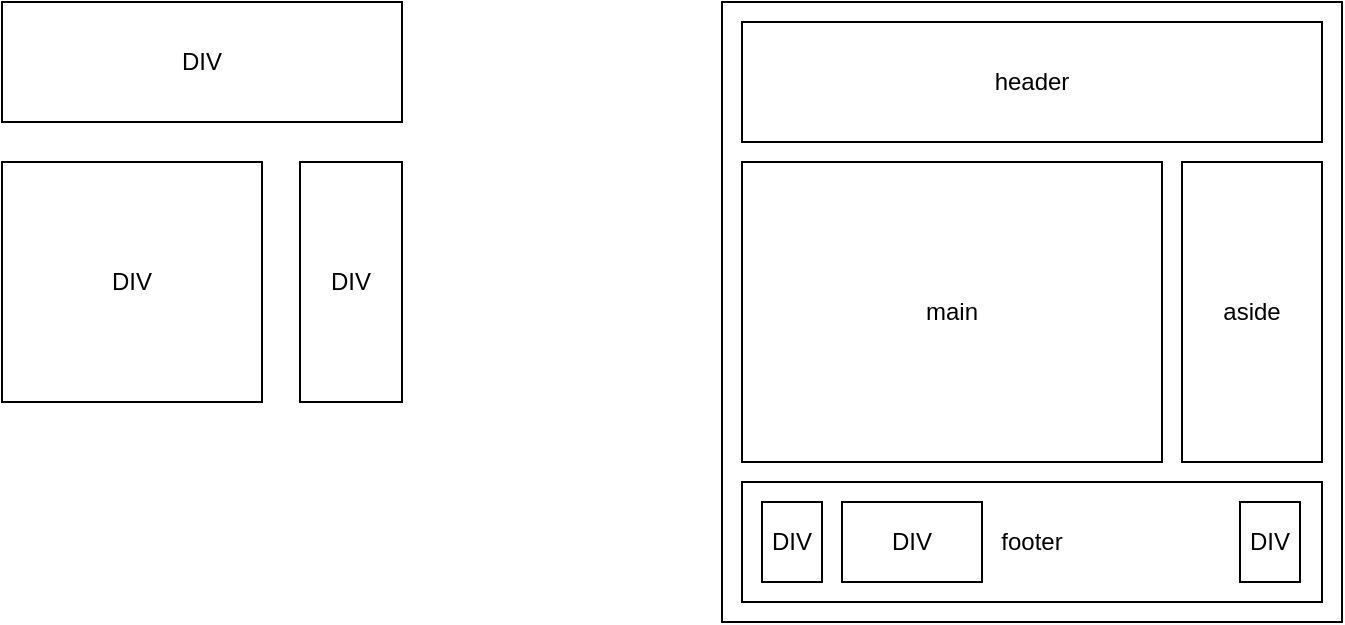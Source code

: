 <mxfile version="21.6.8" type="device">
  <diagram name="Page-1" id="80vOgqlpT0wxCzmjKzRD">
    <mxGraphModel dx="1120" dy="446" grid="1" gridSize="10" guides="1" tooltips="1" connect="1" arrows="1" fold="1" page="1" pageScale="1" pageWidth="1169" pageHeight="827" math="0" shadow="0">
      <root>
        <mxCell id="0" />
        <mxCell id="1" parent="0" />
        <mxCell id="QI8b02ntNRMKq8cDvT6d-1" value="" style="whiteSpace=wrap;html=1;aspect=fixed;" vertex="1" parent="1">
          <mxGeometry x="390" y="80" width="310" height="310" as="geometry" />
        </mxCell>
        <mxCell id="QI8b02ntNRMKq8cDvT6d-2" value="header" style="rounded=0;whiteSpace=wrap;html=1;" vertex="1" parent="1">
          <mxGeometry x="400" y="90" width="290" height="60" as="geometry" />
        </mxCell>
        <mxCell id="QI8b02ntNRMKq8cDvT6d-3" value="footer" style="rounded=0;whiteSpace=wrap;html=1;" vertex="1" parent="1">
          <mxGeometry x="400" y="320" width="290" height="60" as="geometry" />
        </mxCell>
        <mxCell id="QI8b02ntNRMKq8cDvT6d-4" value="main" style="rounded=0;whiteSpace=wrap;html=1;" vertex="1" parent="1">
          <mxGeometry x="400" y="160" width="210" height="150" as="geometry" />
        </mxCell>
        <mxCell id="QI8b02ntNRMKq8cDvT6d-5" value="aside" style="rounded=0;whiteSpace=wrap;html=1;" vertex="1" parent="1">
          <mxGeometry x="620" y="160" width="70" height="150" as="geometry" />
        </mxCell>
        <mxCell id="QI8b02ntNRMKq8cDvT6d-6" value="DIV" style="rounded=0;whiteSpace=wrap;html=1;" vertex="1" parent="1">
          <mxGeometry x="30" y="80" width="200" height="60" as="geometry" />
        </mxCell>
        <mxCell id="QI8b02ntNRMKq8cDvT6d-9" value="DIV" style="rounded=0;whiteSpace=wrap;html=1;" vertex="1" parent="1">
          <mxGeometry x="410" y="330" width="30" height="40" as="geometry" />
        </mxCell>
        <mxCell id="QI8b02ntNRMKq8cDvT6d-10" value="DIV" style="rounded=0;whiteSpace=wrap;html=1;" vertex="1" parent="1">
          <mxGeometry x="30" y="160" width="130" height="120" as="geometry" />
        </mxCell>
        <mxCell id="QI8b02ntNRMKq8cDvT6d-11" value="DIV" style="rounded=0;whiteSpace=wrap;html=1;" vertex="1" parent="1">
          <mxGeometry x="179" y="160" width="51" height="120" as="geometry" />
        </mxCell>
        <mxCell id="QI8b02ntNRMKq8cDvT6d-12" value="DIV" style="rounded=0;whiteSpace=wrap;html=1;" vertex="1" parent="1">
          <mxGeometry x="649" y="330" width="30" height="40" as="geometry" />
        </mxCell>
        <mxCell id="QI8b02ntNRMKq8cDvT6d-13" value="DIV" style="rounded=0;whiteSpace=wrap;html=1;" vertex="1" parent="1">
          <mxGeometry x="450" y="330" width="70" height="40" as="geometry" />
        </mxCell>
      </root>
    </mxGraphModel>
  </diagram>
</mxfile>
